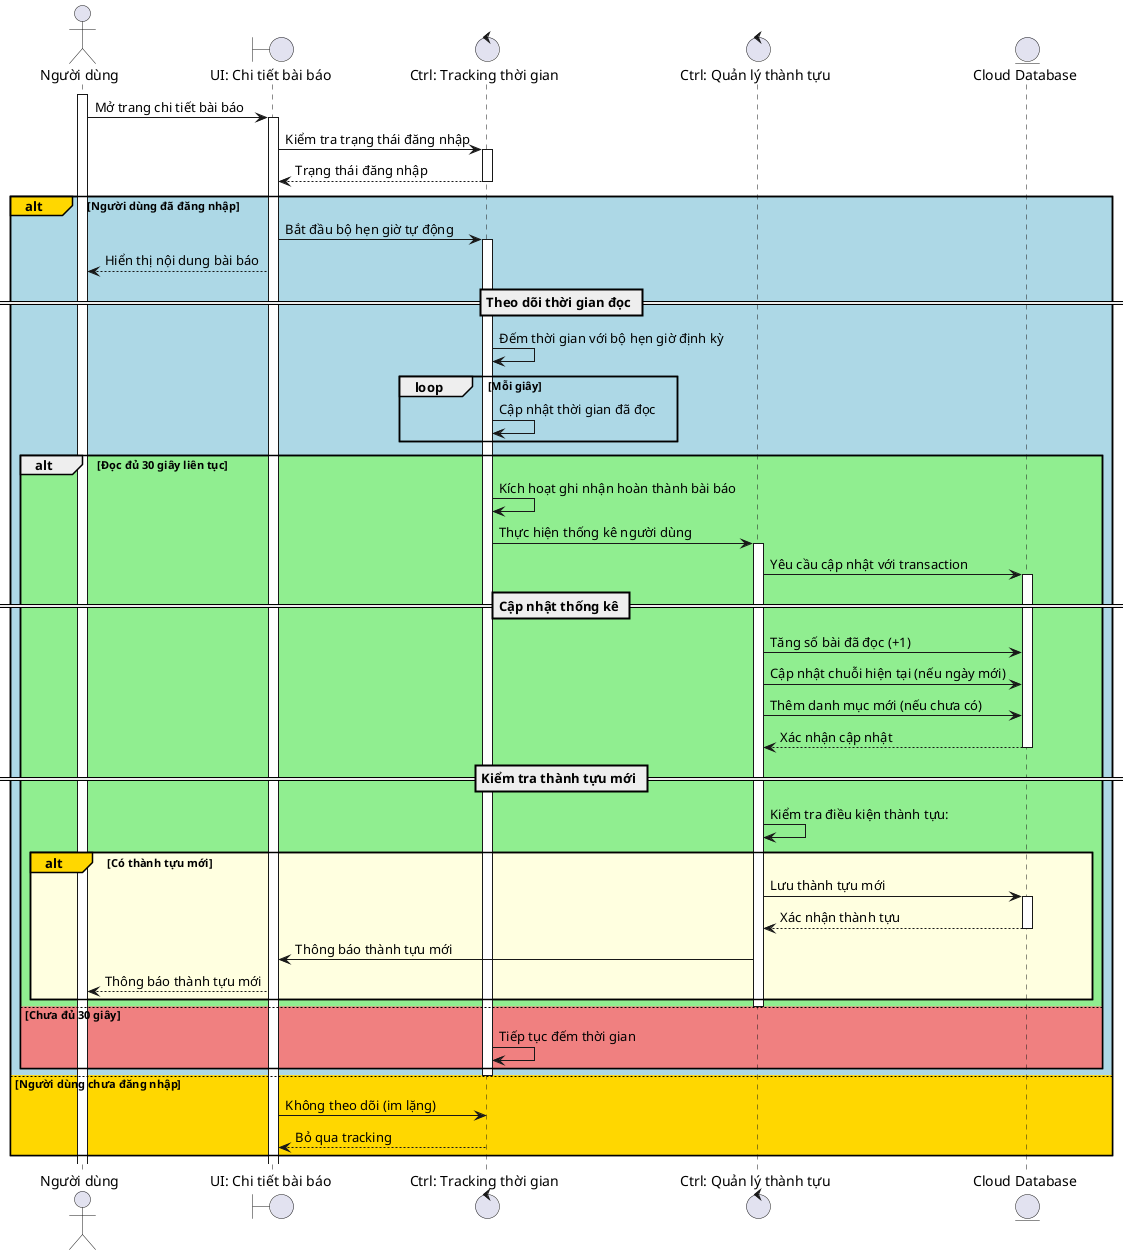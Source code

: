@startuml SequenceAchievementTracking

actor "Người dùng" as user
boundary "UI: Chi tiết bài báo" as ui_detail
control "Ctrl: Tracking thời gian" as ctrl_tracking
control "Ctrl: Quản lý thành tựu" as ctrl_achievement
entity "Cloud Database" as database

activate user
user -> ui_detail: Mở trang chi tiết bài báo

activate ui_detail
ui_detail -> ctrl_tracking: Kiểm tra trạng thái đăng nhập
activate ctrl_tracking
ctrl_tracking --> ui_detail: Trạng thái đăng nhập
deactivate ctrl_tracking

alt#Gold #LightBlue Người dùng đã đăng nhập
    ui_detail -> ctrl_tracking: Bắt đầu bộ hẹn giờ tự động
    activate ctrl_tracking
    
    ui_detail --> user: Hiển thị nội dung bài báo
    
    == Theo dõi thời gian đọc ==
    ctrl_tracking -> ctrl_tracking: Đếm thời gian với bộ hẹn giờ định kỳ
    
    loop Mỗi giây
        ctrl_tracking -> ctrl_tracking: Cập nhật thời gian đã đọc
    end
    ' Enough time with condition
    alt #LightGreen Đọc đủ 30 giây liên tục
        ctrl_tracking -> ctrl_tracking: Kích hoạt ghi nhận hoàn thành bài báo
        
        ctrl_tracking -> ctrl_achievement: Thực hiện thống kê người dùng
        activate ctrl_achievement
        
        ctrl_achievement -> database: Yêu cầu cập nhật với transaction
        activate database
        
        == Cập nhật thống kê ==
        ctrl_achievement -> database: Tăng số bài đã đọc (+1)
        ctrl_achievement -> database: Cập nhật chuỗi hiện tại (nếu ngày mới)
        ctrl_achievement -> database: Thêm danh mục mới (nếu chưa có)
        
        database --> ctrl_achievement: Xác nhận cập nhật
        deactivate database
        
        == Kiểm tra thành tựu mới ==
        ctrl_achievement -> ctrl_achievement: Kiểm tra điều kiện thành tựu:
     
        
        alt#Gold #LightYellow Có thành tựu mới
            ctrl_achievement -> database: Lưu thành tựu mới
            activate database
            database --> ctrl_achievement: Xác nhận thành tựu
            deactivate database
            
            ctrl_achievement -> ui_detail: Thông báo thành tựu mới
            ui_detail --> user: Thông báo thành tựu mới
        end
        
        
        deactivate ctrl_achievement
        
    else #LightCoral Chưa đủ 30 giây
        ctrl_tracking -> ctrl_tracking: Tiếp tục đếm thời gian
    end
    
    deactivate ctrl_tracking

else #Gold Người dùng chưa đăng nhập
    ui_detail -> ctrl_tracking: Không theo dõi (im lặng)
    ctrl_tracking --> ui_detail: Bỏ qua tracking
end

@enduml
